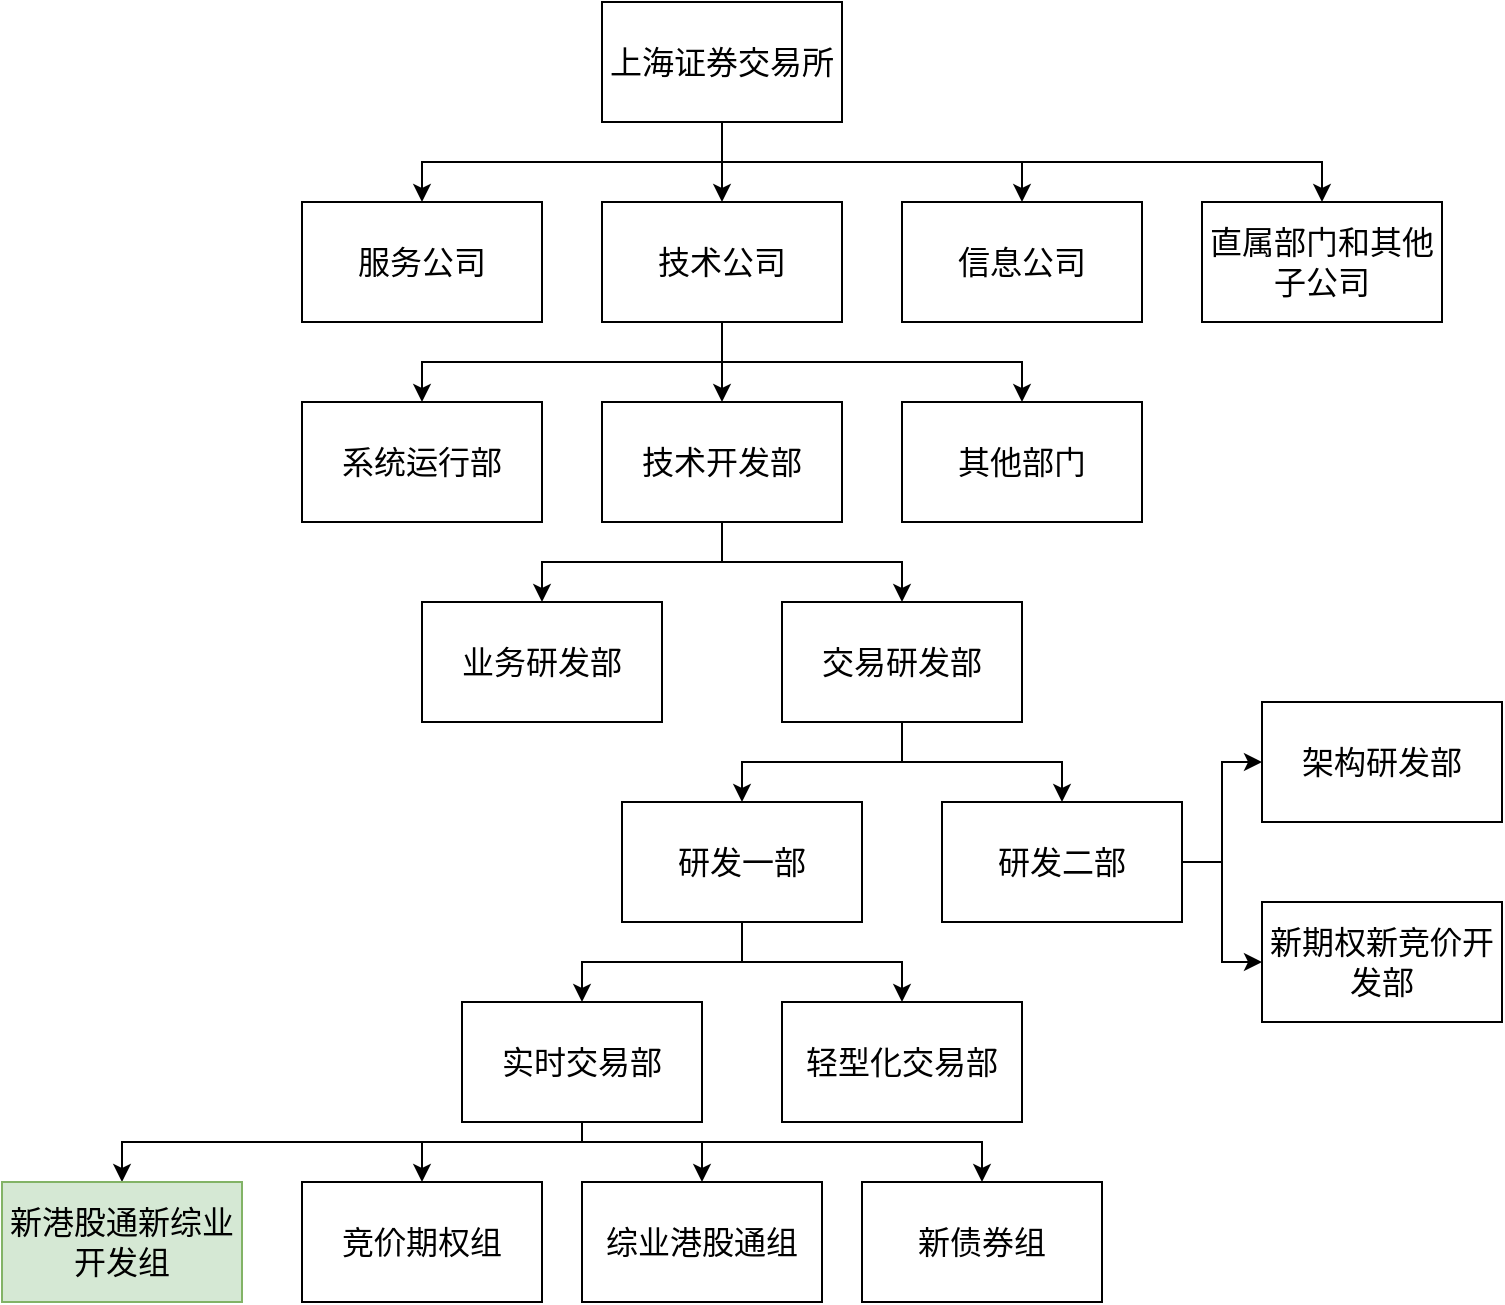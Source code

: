 <mxfile version="24.6.5" type="device">
  <diagram id="WbfkgATNPFZu0SWMD0hk" name="第 1 页">
    <mxGraphModel dx="2074" dy="1106" grid="1" gridSize="10" guides="1" tooltips="1" connect="1" arrows="1" fold="1" page="1" pageScale="1" pageWidth="827" pageHeight="1169" math="0" shadow="0">
      <root>
        <mxCell id="0" />
        <mxCell id="1" parent="0" />
        <mxCell id="aljdhSpL1PqAjNT_WMsM-13" style="edgeStyle=orthogonalEdgeStyle;rounded=0;orthogonalLoop=1;jettySize=auto;html=1;exitX=0.5;exitY=1;exitDx=0;exitDy=0;entryX=0.5;entryY=0;entryDx=0;entryDy=0;" edge="1" parent="1" source="aljdhSpL1PqAjNT_WMsM-1" target="aljdhSpL1PqAjNT_WMsM-2">
          <mxGeometry relative="1" as="geometry" />
        </mxCell>
        <mxCell id="aljdhSpL1PqAjNT_WMsM-15" style="edgeStyle=orthogonalEdgeStyle;rounded=0;orthogonalLoop=1;jettySize=auto;html=1;exitX=0.5;exitY=1;exitDx=0;exitDy=0;entryX=0.5;entryY=0;entryDx=0;entryDy=0;" edge="1" parent="1" source="aljdhSpL1PqAjNT_WMsM-1" target="aljdhSpL1PqAjNT_WMsM-4">
          <mxGeometry relative="1" as="geometry">
            <Array as="points">
              <mxPoint x="410" y="610" />
              <mxPoint x="260" y="610" />
            </Array>
          </mxGeometry>
        </mxCell>
        <mxCell id="aljdhSpL1PqAjNT_WMsM-16" style="edgeStyle=orthogonalEdgeStyle;rounded=0;orthogonalLoop=1;jettySize=auto;html=1;exitX=0.5;exitY=1;exitDx=0;exitDy=0;entryX=0.5;entryY=0;entryDx=0;entryDy=0;" edge="1" parent="1" source="aljdhSpL1PqAjNT_WMsM-1" target="aljdhSpL1PqAjNT_WMsM-3">
          <mxGeometry relative="1" as="geometry" />
        </mxCell>
        <mxCell id="aljdhSpL1PqAjNT_WMsM-18" style="edgeStyle=orthogonalEdgeStyle;rounded=0;orthogonalLoop=1;jettySize=auto;html=1;exitX=0.5;exitY=1;exitDx=0;exitDy=0;entryX=0.5;entryY=0;entryDx=0;entryDy=0;" edge="1" parent="1" source="aljdhSpL1PqAjNT_WMsM-1" target="aljdhSpL1PqAjNT_WMsM-17">
          <mxGeometry relative="1" as="geometry" />
        </mxCell>
        <mxCell id="aljdhSpL1PqAjNT_WMsM-1" value="上海证券交易所" style="rounded=0;whiteSpace=wrap;html=1;fontSize=16;" vertex="1" parent="1">
          <mxGeometry x="350" y="530" width="120" height="60" as="geometry" />
        </mxCell>
        <mxCell id="aljdhSpL1PqAjNT_WMsM-14" style="edgeStyle=orthogonalEdgeStyle;rounded=0;orthogonalLoop=1;jettySize=auto;html=1;exitX=0.5;exitY=1;exitDx=0;exitDy=0;entryX=0.5;entryY=0;entryDx=0;entryDy=0;" edge="1" parent="1" source="aljdhSpL1PqAjNT_WMsM-2" target="aljdhSpL1PqAjNT_WMsM-6">
          <mxGeometry relative="1" as="geometry" />
        </mxCell>
        <mxCell id="aljdhSpL1PqAjNT_WMsM-19" style="edgeStyle=orthogonalEdgeStyle;rounded=0;orthogonalLoop=1;jettySize=auto;html=1;exitX=0.5;exitY=1;exitDx=0;exitDy=0;" edge="1" parent="1" source="aljdhSpL1PqAjNT_WMsM-2" target="aljdhSpL1PqAjNT_WMsM-7">
          <mxGeometry relative="1" as="geometry" />
        </mxCell>
        <mxCell id="aljdhSpL1PqAjNT_WMsM-20" style="edgeStyle=orthogonalEdgeStyle;rounded=0;orthogonalLoop=1;jettySize=auto;html=1;exitX=0.5;exitY=1;exitDx=0;exitDy=0;entryX=0.5;entryY=0;entryDx=0;entryDy=0;" edge="1" parent="1" source="aljdhSpL1PqAjNT_WMsM-2" target="aljdhSpL1PqAjNT_WMsM-8">
          <mxGeometry relative="1" as="geometry" />
        </mxCell>
        <mxCell id="aljdhSpL1PqAjNT_WMsM-2" value="技术公司" style="rounded=0;whiteSpace=wrap;html=1;fontSize=16;" vertex="1" parent="1">
          <mxGeometry x="350" y="630" width="120" height="60" as="geometry" />
        </mxCell>
        <mxCell id="aljdhSpL1PqAjNT_WMsM-3" value="信息公司" style="rounded=0;whiteSpace=wrap;html=1;fontSize=16;" vertex="1" parent="1">
          <mxGeometry x="500" y="630" width="120" height="60" as="geometry" />
        </mxCell>
        <mxCell id="aljdhSpL1PqAjNT_WMsM-4" value="服务公司" style="rounded=0;whiteSpace=wrap;html=1;fontSize=16;" vertex="1" parent="1">
          <mxGeometry x="200" y="630" width="120" height="60" as="geometry" />
        </mxCell>
        <mxCell id="aljdhSpL1PqAjNT_WMsM-23" style="edgeStyle=orthogonalEdgeStyle;rounded=0;orthogonalLoop=1;jettySize=auto;html=1;exitX=0.5;exitY=1;exitDx=0;exitDy=0;entryX=0.5;entryY=0;entryDx=0;entryDy=0;" edge="1" parent="1" source="aljdhSpL1PqAjNT_WMsM-6" target="aljdhSpL1PqAjNT_WMsM-22">
          <mxGeometry relative="1" as="geometry" />
        </mxCell>
        <mxCell id="aljdhSpL1PqAjNT_WMsM-24" style="edgeStyle=orthogonalEdgeStyle;rounded=0;orthogonalLoop=1;jettySize=auto;html=1;exitX=0.5;exitY=1;exitDx=0;exitDy=0;entryX=0.5;entryY=0;entryDx=0;entryDy=0;" edge="1" parent="1" source="aljdhSpL1PqAjNT_WMsM-6" target="aljdhSpL1PqAjNT_WMsM-21">
          <mxGeometry relative="1" as="geometry" />
        </mxCell>
        <mxCell id="aljdhSpL1PqAjNT_WMsM-6" value="技术开发部" style="rounded=0;whiteSpace=wrap;html=1;fontSize=16;" vertex="1" parent="1">
          <mxGeometry x="350" y="730" width="120" height="60" as="geometry" />
        </mxCell>
        <mxCell id="aljdhSpL1PqAjNT_WMsM-7" value="系统运行部" style="rounded=0;whiteSpace=wrap;html=1;fontSize=16;" vertex="1" parent="1">
          <mxGeometry x="200" y="730" width="120" height="60" as="geometry" />
        </mxCell>
        <mxCell id="aljdhSpL1PqAjNT_WMsM-8" value="其他部门" style="rounded=0;whiteSpace=wrap;html=1;fontSize=16;" vertex="1" parent="1">
          <mxGeometry x="500" y="730" width="120" height="60" as="geometry" />
        </mxCell>
        <mxCell id="aljdhSpL1PqAjNT_WMsM-17" value="直属部门和其他子公司" style="rounded=0;whiteSpace=wrap;html=1;fontSize=16;" vertex="1" parent="1">
          <mxGeometry x="650" y="630" width="120" height="60" as="geometry" />
        </mxCell>
        <mxCell id="aljdhSpL1PqAjNT_WMsM-27" style="edgeStyle=orthogonalEdgeStyle;rounded=0;orthogonalLoop=1;jettySize=auto;html=1;exitX=0.5;exitY=1;exitDx=0;exitDy=0;entryX=0.5;entryY=0;entryDx=0;entryDy=0;" edge="1" parent="1" source="aljdhSpL1PqAjNT_WMsM-21" target="aljdhSpL1PqAjNT_WMsM-25">
          <mxGeometry relative="1" as="geometry" />
        </mxCell>
        <mxCell id="aljdhSpL1PqAjNT_WMsM-28" style="edgeStyle=orthogonalEdgeStyle;rounded=0;orthogonalLoop=1;jettySize=auto;html=1;exitX=0.5;exitY=1;exitDx=0;exitDy=0;entryX=0.5;entryY=0;entryDx=0;entryDy=0;" edge="1" parent="1" source="aljdhSpL1PqAjNT_WMsM-21" target="aljdhSpL1PqAjNT_WMsM-26">
          <mxGeometry relative="1" as="geometry" />
        </mxCell>
        <mxCell id="aljdhSpL1PqAjNT_WMsM-21" value="交易研发部" style="rounded=0;whiteSpace=wrap;html=1;fontSize=16;" vertex="1" parent="1">
          <mxGeometry x="440" y="830" width="120" height="60" as="geometry" />
        </mxCell>
        <mxCell id="aljdhSpL1PqAjNT_WMsM-22" value="业务研发部" style="rounded=0;whiteSpace=wrap;html=1;fontSize=16;" vertex="1" parent="1">
          <mxGeometry x="260" y="830" width="120" height="60" as="geometry" />
        </mxCell>
        <mxCell id="aljdhSpL1PqAjNT_WMsM-31" style="edgeStyle=orthogonalEdgeStyle;rounded=0;orthogonalLoop=1;jettySize=auto;html=1;exitX=0.5;exitY=1;exitDx=0;exitDy=0;entryX=0.5;entryY=0;entryDx=0;entryDy=0;" edge="1" parent="1" source="aljdhSpL1PqAjNT_WMsM-25" target="aljdhSpL1PqAjNT_WMsM-29">
          <mxGeometry relative="1" as="geometry" />
        </mxCell>
        <mxCell id="aljdhSpL1PqAjNT_WMsM-32" style="edgeStyle=orthogonalEdgeStyle;rounded=0;orthogonalLoop=1;jettySize=auto;html=1;exitX=0.5;exitY=1;exitDx=0;exitDy=0;entryX=0.5;entryY=0;entryDx=0;entryDy=0;" edge="1" parent="1" source="aljdhSpL1PqAjNT_WMsM-25" target="aljdhSpL1PqAjNT_WMsM-30">
          <mxGeometry relative="1" as="geometry" />
        </mxCell>
        <mxCell id="aljdhSpL1PqAjNT_WMsM-25" value="研发一部" style="rounded=0;whiteSpace=wrap;html=1;fontSize=16;" vertex="1" parent="1">
          <mxGeometry x="360" y="930" width="120" height="60" as="geometry" />
        </mxCell>
        <mxCell id="aljdhSpL1PqAjNT_WMsM-35" style="edgeStyle=orthogonalEdgeStyle;rounded=0;orthogonalLoop=1;jettySize=auto;html=1;exitX=1;exitY=0.5;exitDx=0;exitDy=0;entryX=0;entryY=0.5;entryDx=0;entryDy=0;" edge="1" parent="1" source="aljdhSpL1PqAjNT_WMsM-26" target="aljdhSpL1PqAjNT_WMsM-33">
          <mxGeometry relative="1" as="geometry" />
        </mxCell>
        <mxCell id="aljdhSpL1PqAjNT_WMsM-36" style="edgeStyle=orthogonalEdgeStyle;rounded=0;orthogonalLoop=1;jettySize=auto;html=1;exitX=1;exitY=0.5;exitDx=0;exitDy=0;entryX=0;entryY=0.5;entryDx=0;entryDy=0;" edge="1" parent="1" source="aljdhSpL1PqAjNT_WMsM-26" target="aljdhSpL1PqAjNT_WMsM-34">
          <mxGeometry relative="1" as="geometry" />
        </mxCell>
        <mxCell id="aljdhSpL1PqAjNT_WMsM-26" value="研发二部" style="rounded=0;whiteSpace=wrap;html=1;fontSize=16;" vertex="1" parent="1">
          <mxGeometry x="520" y="930" width="120" height="60" as="geometry" />
        </mxCell>
        <mxCell id="aljdhSpL1PqAjNT_WMsM-41" style="edgeStyle=orthogonalEdgeStyle;rounded=0;orthogonalLoop=1;jettySize=auto;html=1;exitX=0.5;exitY=1;exitDx=0;exitDy=0;entryX=0.5;entryY=0;entryDx=0;entryDy=0;" edge="1" parent="1" source="aljdhSpL1PqAjNT_WMsM-29" target="aljdhSpL1PqAjNT_WMsM-37">
          <mxGeometry relative="1" as="geometry">
            <Array as="points">
              <mxPoint x="340" y="1100" />
              <mxPoint x="110" y="1100" />
            </Array>
          </mxGeometry>
        </mxCell>
        <mxCell id="aljdhSpL1PqAjNT_WMsM-42" style="edgeStyle=orthogonalEdgeStyle;rounded=0;orthogonalLoop=1;jettySize=auto;html=1;exitX=0.5;exitY=1;exitDx=0;exitDy=0;entryX=0.5;entryY=0;entryDx=0;entryDy=0;" edge="1" parent="1" source="aljdhSpL1PqAjNT_WMsM-29" target="aljdhSpL1PqAjNT_WMsM-38">
          <mxGeometry relative="1" as="geometry">
            <Array as="points">
              <mxPoint x="340" y="1100" />
              <mxPoint x="260" y="1100" />
            </Array>
          </mxGeometry>
        </mxCell>
        <mxCell id="aljdhSpL1PqAjNT_WMsM-43" style="edgeStyle=orthogonalEdgeStyle;rounded=0;orthogonalLoop=1;jettySize=auto;html=1;exitX=0.5;exitY=1;exitDx=0;exitDy=0;entryX=0.5;entryY=0;entryDx=0;entryDy=0;" edge="1" parent="1" source="aljdhSpL1PqAjNT_WMsM-29" target="aljdhSpL1PqAjNT_WMsM-39">
          <mxGeometry relative="1" as="geometry">
            <Array as="points">
              <mxPoint x="340" y="1100" />
              <mxPoint x="400" y="1100" />
            </Array>
          </mxGeometry>
        </mxCell>
        <mxCell id="aljdhSpL1PqAjNT_WMsM-44" style="edgeStyle=orthogonalEdgeStyle;rounded=0;orthogonalLoop=1;jettySize=auto;html=1;exitX=0.5;exitY=1;exitDx=0;exitDy=0;entryX=0.5;entryY=0;entryDx=0;entryDy=0;" edge="1" parent="1" source="aljdhSpL1PqAjNT_WMsM-29" target="aljdhSpL1PqAjNT_WMsM-40">
          <mxGeometry relative="1" as="geometry">
            <Array as="points">
              <mxPoint x="340" y="1100" />
              <mxPoint x="540" y="1100" />
            </Array>
          </mxGeometry>
        </mxCell>
        <mxCell id="aljdhSpL1PqAjNT_WMsM-29" value="实时交易部" style="rounded=0;whiteSpace=wrap;html=1;fontSize=16;" vertex="1" parent="1">
          <mxGeometry x="280" y="1030" width="120" height="60" as="geometry" />
        </mxCell>
        <mxCell id="aljdhSpL1PqAjNT_WMsM-30" value="轻型化交易部" style="rounded=0;whiteSpace=wrap;html=1;fontSize=16;" vertex="1" parent="1">
          <mxGeometry x="440" y="1030" width="120" height="60" as="geometry" />
        </mxCell>
        <mxCell id="aljdhSpL1PqAjNT_WMsM-33" value="架构研发部" style="rounded=0;whiteSpace=wrap;html=1;fontSize=16;" vertex="1" parent="1">
          <mxGeometry x="680" y="880" width="120" height="60" as="geometry" />
        </mxCell>
        <mxCell id="aljdhSpL1PqAjNT_WMsM-34" value="新期权新竞价开发部" style="rounded=0;whiteSpace=wrap;html=1;fontSize=16;" vertex="1" parent="1">
          <mxGeometry x="680" y="980" width="120" height="60" as="geometry" />
        </mxCell>
        <mxCell id="aljdhSpL1PqAjNT_WMsM-37" value="新港股通新综业开发组" style="rounded=0;whiteSpace=wrap;html=1;fontSize=16;fillColor=#d5e8d4;strokeColor=#82b366;" vertex="1" parent="1">
          <mxGeometry x="50" y="1120" width="120" height="60" as="geometry" />
        </mxCell>
        <mxCell id="aljdhSpL1PqAjNT_WMsM-38" value="竞价期权组" style="rounded=0;whiteSpace=wrap;html=1;fontSize=16;" vertex="1" parent="1">
          <mxGeometry x="200" y="1120" width="120" height="60" as="geometry" />
        </mxCell>
        <mxCell id="aljdhSpL1PqAjNT_WMsM-39" value="综业港股通组" style="rounded=0;whiteSpace=wrap;html=1;fontSize=16;" vertex="1" parent="1">
          <mxGeometry x="340" y="1120" width="120" height="60" as="geometry" />
        </mxCell>
        <mxCell id="aljdhSpL1PqAjNT_WMsM-40" value="新债券组" style="rounded=0;whiteSpace=wrap;html=1;fontSize=16;" vertex="1" parent="1">
          <mxGeometry x="480" y="1120" width="120" height="60" as="geometry" />
        </mxCell>
      </root>
    </mxGraphModel>
  </diagram>
</mxfile>
